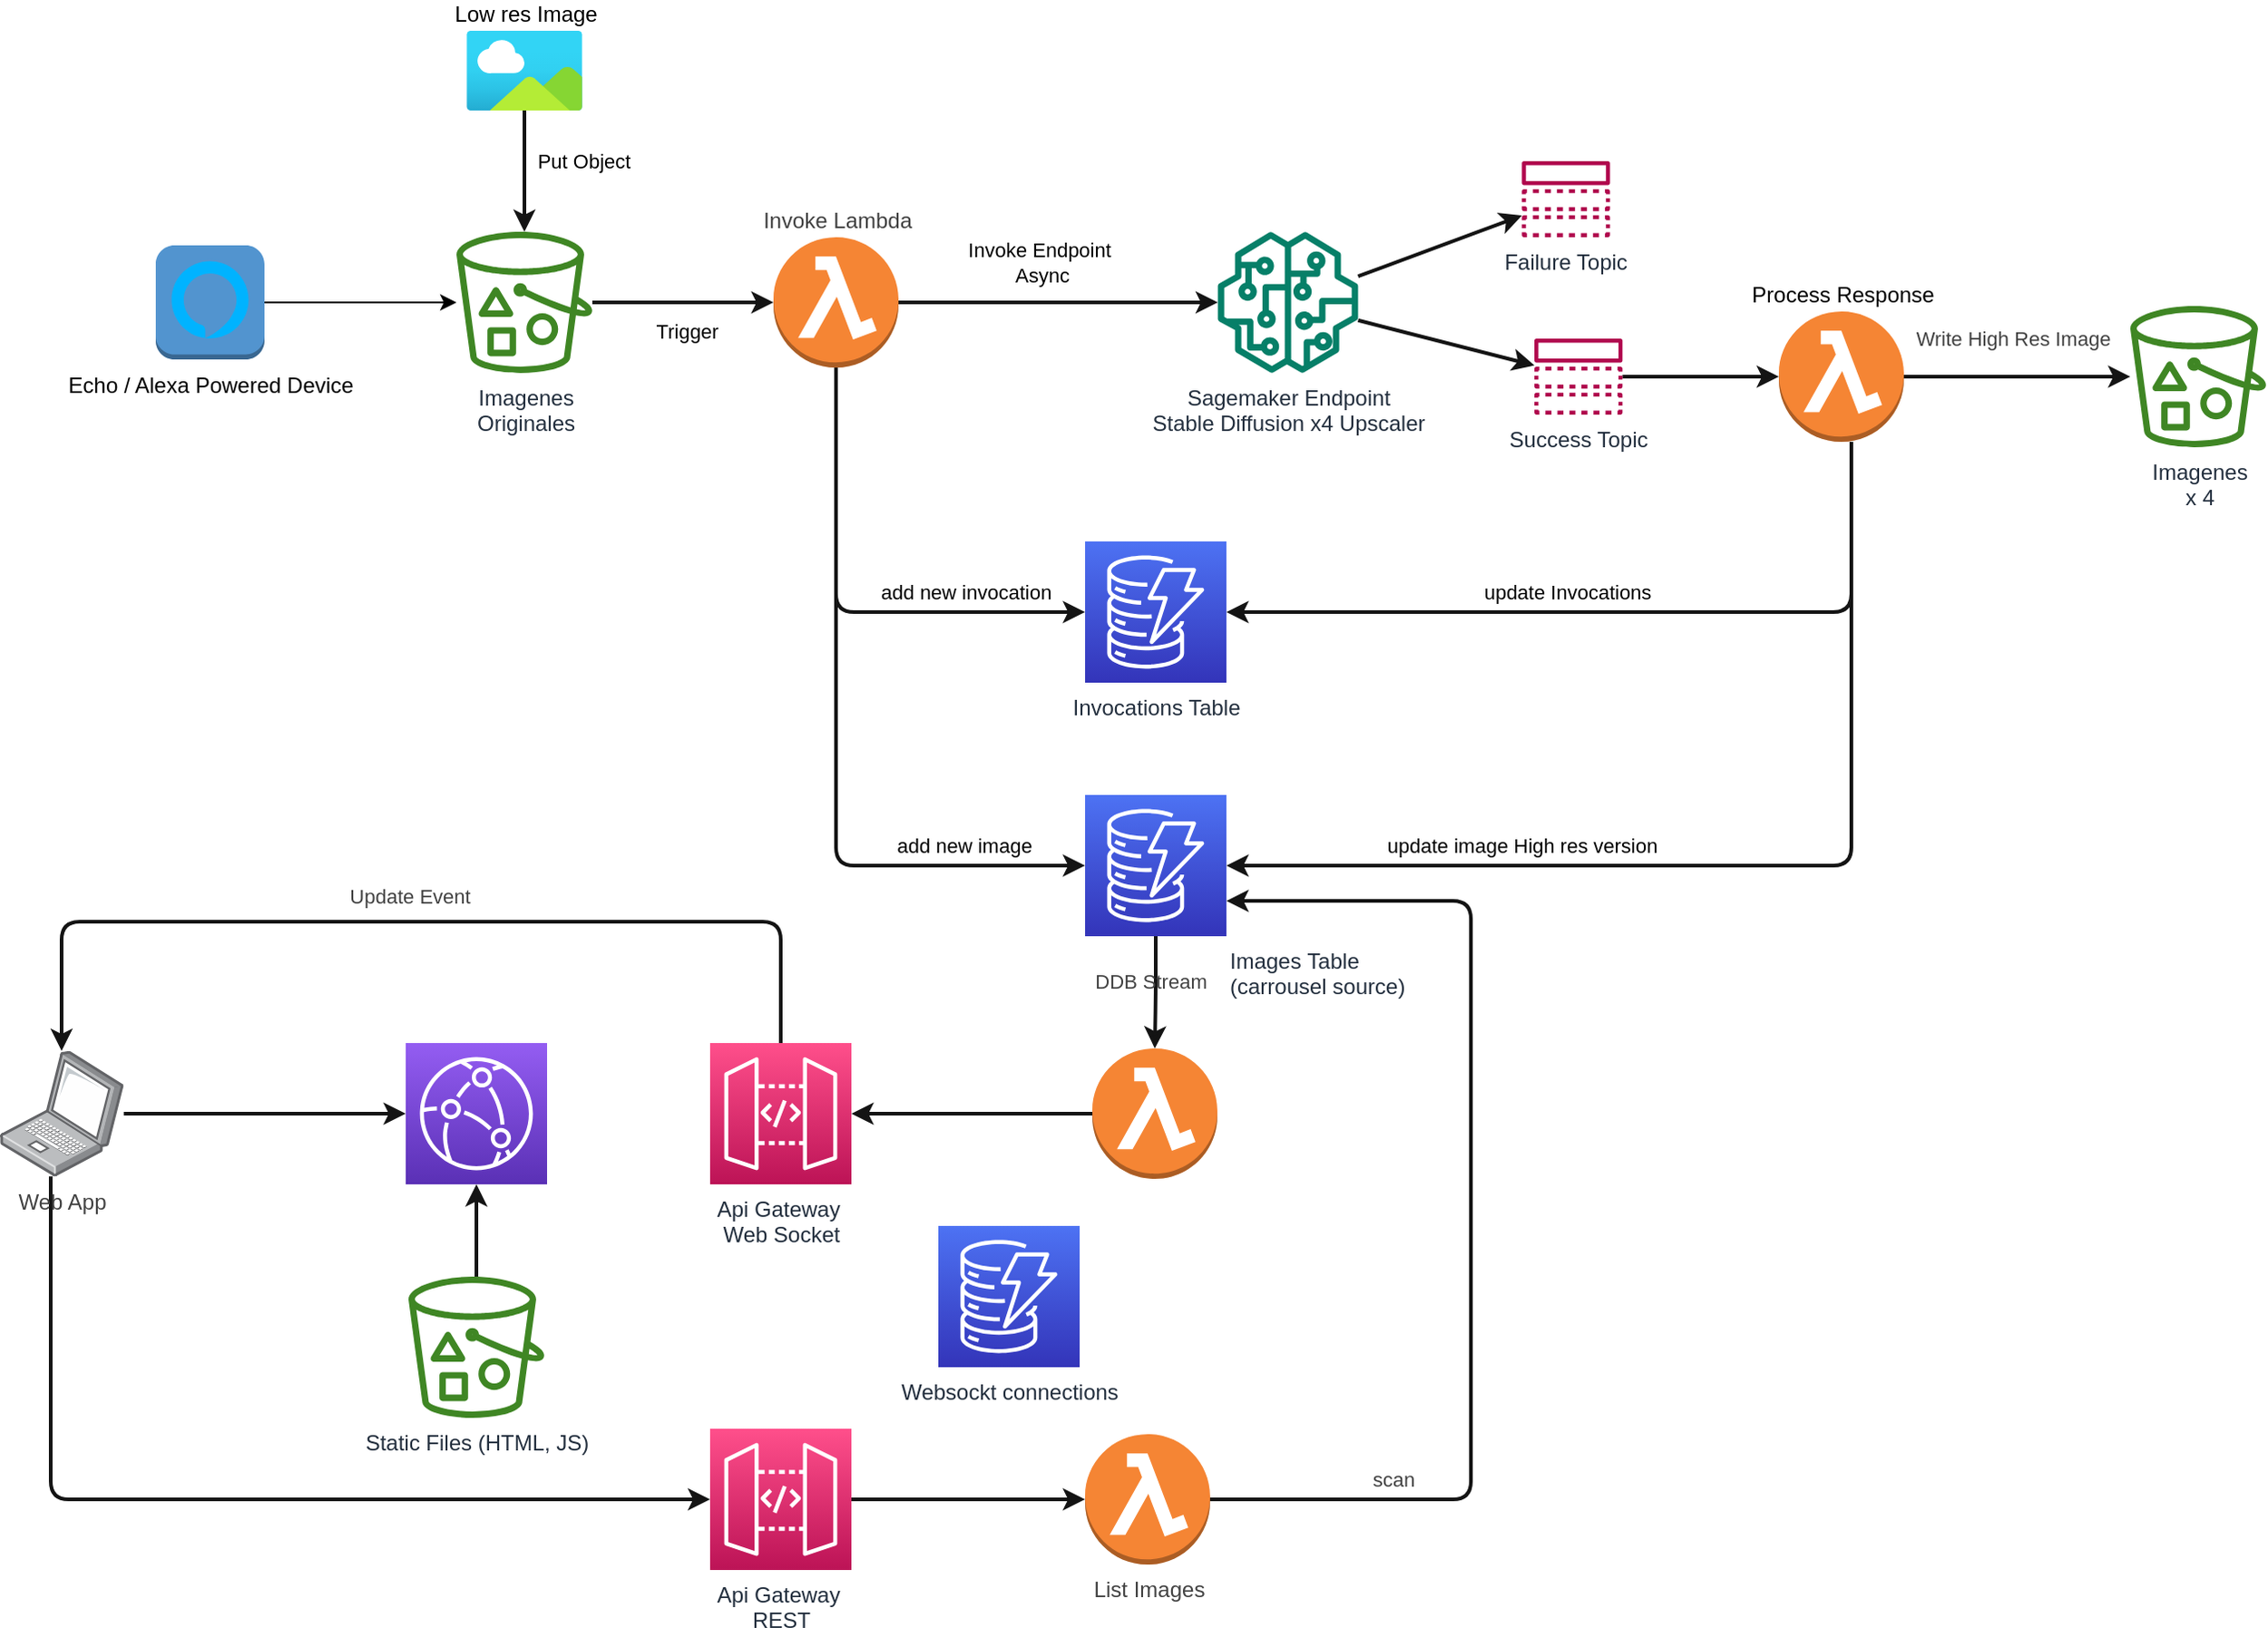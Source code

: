 <mxfile version="21.3.7" type="device">
  <diagram id="WX0rXyM_0L_SHE8-7Snd" name="Página-1">
    <mxGraphModel dx="1909" dy="1335" grid="0" gridSize="14" guides="1" tooltips="1" connect="1" arrows="1" fold="1" page="0" pageScale="1" pageWidth="827" pageHeight="1169" background="#ffffff" math="0" shadow="0">
      <root>
        <mxCell id="0" />
        <mxCell id="1" parent="0" />
        <mxCell id="47" style="edgeStyle=none;html=1;strokeColor=#141414;strokeWidth=2;entryX=0;entryY=0.5;entryDx=0;entryDy=0;entryPerimeter=0;" parent="1" source="2" target="46" edge="1">
          <mxGeometry relative="1" as="geometry">
            <mxPoint x="238" y="140" as="targetPoint" />
          </mxGeometry>
        </mxCell>
        <mxCell id="51" value="Trigger" style="edgeLabel;html=1;align=center;verticalAlign=middle;resizable=0;points=[];fontColor=#000000;labelBackgroundColor=none;" parent="47" vertex="1" connectable="0">
          <mxGeometry x="0.187" y="1" relative="1" as="geometry">
            <mxPoint x="-8" y="17" as="offset" />
          </mxGeometry>
        </mxCell>
        <mxCell id="2" value="Imagenes&lt;br&gt;Originales" style="sketch=0;outlineConnect=0;fontColor=#232F3E;gradientColor=none;fillColor=#3F8624;strokeColor=none;dashed=0;verticalLabelPosition=bottom;verticalAlign=top;align=center;html=1;fontSize=12;fontStyle=0;aspect=fixed;pointerEvents=1;shape=mxgraph.aws4.bucket_with_objects;" parent="1" vertex="1">
          <mxGeometry x="28" y="67" width="75" height="78" as="geometry" />
        </mxCell>
        <mxCell id="49" style="edgeStyle=none;html=1;strokeColor=#141414;strokeWidth=2;" parent="1" source="46" target="48" edge="1">
          <mxGeometry relative="1" as="geometry" />
        </mxCell>
        <mxCell id="50" value="Invoke Endpoint&amp;nbsp;&lt;br&gt;Async" style="edgeLabel;html=1;align=center;verticalAlign=middle;resizable=0;points=[];labelBackgroundColor=none;fontColor=#000000;" parent="49" vertex="1" connectable="0">
          <mxGeometry x="-0.109" relative="1" as="geometry">
            <mxPoint y="-22" as="offset" />
          </mxGeometry>
        </mxCell>
        <mxCell id="59" style="edgeStyle=orthogonalEdgeStyle;rounded=1;html=1;entryX=0;entryY=0.5;entryDx=0;entryDy=0;entryPerimeter=0;strokeColor=#141414;strokeWidth=2;fontColor=#000000;" parent="1" source="46" target="56" edge="1">
          <mxGeometry relative="1" as="geometry">
            <Array as="points">
              <mxPoint x="238" y="277" />
            </Array>
          </mxGeometry>
        </mxCell>
        <mxCell id="72" value="add new invocation" style="edgeLabel;html=1;align=center;verticalAlign=middle;resizable=0;points=[];fontColor=#000000;labelBackgroundColor=none;" parent="59" vertex="1" connectable="0">
          <mxGeometry x="0.416" y="1" relative="1" as="geometry">
            <mxPoint x="13" y="-10" as="offset" />
          </mxGeometry>
        </mxCell>
        <mxCell id="61" style="edgeStyle=orthogonalEdgeStyle;rounded=1;html=1;entryX=0;entryY=0.5;entryDx=0;entryDy=0;entryPerimeter=0;strokeColor=#141414;strokeWidth=2;fontColor=#000000;" parent="1" source="46" target="60" edge="1">
          <mxGeometry relative="1" as="geometry">
            <Array as="points">
              <mxPoint x="238" y="417" />
            </Array>
          </mxGeometry>
        </mxCell>
        <mxCell id="46" value="Invoke Lambda" style="outlineConnect=0;dashed=0;verticalLabelPosition=top;verticalAlign=bottom;align=center;html=1;shape=mxgraph.aws3.lambda_function;fillColor=#F58534;gradientColor=none;fontColor=#424242;labelPosition=center;" parent="1" vertex="1">
          <mxGeometry x="203" y="70" width="69" height="72" as="geometry" />
        </mxCell>
        <mxCell id="53" style="edgeStyle=none;html=1;strokeColor=#141414;strokeWidth=2;fontColor=#000000;" parent="1" source="48" target="52" edge="1">
          <mxGeometry relative="1" as="geometry" />
        </mxCell>
        <mxCell id="55" style="edgeStyle=none;html=1;strokeColor=#141414;strokeWidth=2;fontColor=#000000;" parent="1" source="48" target="54" edge="1">
          <mxGeometry relative="1" as="geometry" />
        </mxCell>
        <mxCell id="48" value="Sagemaker Endpoint&lt;br&gt;Stable Diffusion x4 Upscaler" style="sketch=0;outlineConnect=0;fontColor=#232F3E;gradientColor=none;fillColor=#067F68;strokeColor=none;dashed=0;verticalLabelPosition=bottom;verticalAlign=top;align=center;html=1;fontSize=12;fontStyle=0;aspect=fixed;pointerEvents=1;shape=mxgraph.aws4.sagemaker_model;" parent="1" vertex="1">
          <mxGeometry x="448" y="67" width="78" height="78" as="geometry" />
        </mxCell>
        <mxCell id="52" value="Failure Topic" style="sketch=0;outlineConnect=0;fontColor=#232F3E;gradientColor=none;fillColor=#B0084D;strokeColor=none;dashed=0;verticalLabelPosition=bottom;verticalAlign=top;align=center;html=1;fontSize=12;fontStyle=0;aspect=fixed;pointerEvents=1;shape=mxgraph.aws4.topic;labelBackgroundColor=none;" parent="1" vertex="1">
          <mxGeometry x="616" y="28" width="48.9" height="42" as="geometry" />
        </mxCell>
        <mxCell id="63" style="edgeStyle=orthogonalEdgeStyle;rounded=1;html=1;strokeColor=#141414;strokeWidth=2;fontColor=#000000;" parent="1" source="54" target="62" edge="1">
          <mxGeometry relative="1" as="geometry" />
        </mxCell>
        <mxCell id="54" value="Success Topic" style="sketch=0;outlineConnect=0;fontColor=#232F3E;gradientColor=none;fillColor=#B0084D;strokeColor=none;dashed=0;verticalLabelPosition=bottom;verticalAlign=top;align=center;html=1;fontSize=12;fontStyle=0;aspect=fixed;pointerEvents=1;shape=mxgraph.aws4.topic;labelBackgroundColor=none;" parent="1" vertex="1">
          <mxGeometry x="622.9" y="126" width="48.9" height="42" as="geometry" />
        </mxCell>
        <mxCell id="56" value="Invocations Table" style="sketch=0;points=[[0,0,0],[0.25,0,0],[0.5,0,0],[0.75,0,0],[1,0,0],[0,1,0],[0.25,1,0],[0.5,1,0],[0.75,1,0],[1,1,0],[0,0.25,0],[0,0.5,0],[0,0.75,0],[1,0.25,0],[1,0.5,0],[1,0.75,0]];outlineConnect=0;fontColor=#232F3E;gradientColor=#4D72F3;gradientDirection=north;fillColor=#3334B9;strokeColor=#ffffff;dashed=0;verticalLabelPosition=bottom;verticalAlign=top;align=center;html=1;fontSize=12;fontStyle=0;aspect=fixed;shape=mxgraph.aws4.resourceIcon;resIcon=mxgraph.aws4.dynamodb;labelBackgroundColor=none;" parent="1" vertex="1">
          <mxGeometry x="375" y="238" width="78" height="78" as="geometry" />
        </mxCell>
        <mxCell id="80" style="edgeStyle=orthogonalEdgeStyle;rounded=1;html=1;strokeColor=#141414;strokeWidth=2;fontColor=#424242;" parent="1" source="60" target="79" edge="1">
          <mxGeometry relative="1" as="geometry" />
        </mxCell>
        <mxCell id="83" value="DDB Stream" style="edgeLabel;html=1;align=center;verticalAlign=middle;resizable=0;points=[];fontColor=#424242;labelBackgroundColor=none;" parent="80" vertex="1" connectable="0">
          <mxGeometry x="-0.2" y="-3" relative="1" as="geometry">
            <mxPoint as="offset" />
          </mxGeometry>
        </mxCell>
        <mxCell id="60" value="Images&amp;nbsp;Table&lt;br&gt;(carrousel source)" style="sketch=0;points=[[0,0,0],[0.25,0,0],[0.5,0,0],[0.75,0,0],[1,0,0],[0,1,0],[0.25,1,0],[0.5,1,0],[0.75,1,0],[1,1,0],[0,0.25,0],[0,0.5,0],[0,0.75,0],[1,0.25,0],[1,0.5,0],[1,0.75,0]];outlineConnect=0;fontColor=#232F3E;gradientColor=#4D72F3;gradientDirection=north;fillColor=#3334B9;strokeColor=#ffffff;dashed=0;verticalLabelPosition=bottom;verticalAlign=top;align=left;html=1;fontSize=12;fontStyle=0;aspect=fixed;shape=mxgraph.aws4.resourceIcon;resIcon=mxgraph.aws4.dynamodb;labelBackgroundColor=none;labelPosition=right;" parent="1" vertex="1">
          <mxGeometry x="375" y="378" width="78" height="78" as="geometry" />
        </mxCell>
        <mxCell id="65" style="edgeStyle=orthogonalEdgeStyle;rounded=1;html=1;strokeColor=#141414;strokeWidth=2;fontColor=#000000;" parent="1" source="62" target="64" edge="1">
          <mxGeometry relative="1" as="geometry" />
        </mxCell>
        <mxCell id="74" value="Write High Res Image" style="edgeLabel;html=1;align=center;verticalAlign=middle;resizable=0;points=[];fontColor=#424242;labelBackgroundColor=none;" parent="65" vertex="1" connectable="0">
          <mxGeometry x="-0.037" y="1" relative="1" as="geometry">
            <mxPoint y="-20" as="offset" />
          </mxGeometry>
        </mxCell>
        <mxCell id="66" style="edgeStyle=orthogonalEdgeStyle;rounded=1;html=1;entryX=1;entryY=0.5;entryDx=0;entryDy=0;entryPerimeter=0;strokeColor=#141414;strokeWidth=2;fontColor=#000000;" parent="1" source="62" target="56" edge="1">
          <mxGeometry relative="1" as="geometry">
            <Array as="points">
              <mxPoint x="798" y="277" />
            </Array>
          </mxGeometry>
        </mxCell>
        <mxCell id="68" style="edgeStyle=orthogonalEdgeStyle;rounded=1;html=1;entryX=1;entryY=0.5;entryDx=0;entryDy=0;entryPerimeter=0;strokeColor=#141414;strokeWidth=2;fontColor=#000000;" parent="1" source="62" target="60" edge="1">
          <mxGeometry relative="1" as="geometry">
            <Array as="points">
              <mxPoint x="798" y="417" />
            </Array>
          </mxGeometry>
        </mxCell>
        <mxCell id="62" value="Process Response" style="outlineConnect=0;dashed=0;verticalLabelPosition=top;verticalAlign=bottom;align=center;html=1;shape=mxgraph.aws3.lambda_function;fillColor=#F58534;gradientColor=none;labelBackgroundColor=none;fontColor=#000000;labelPosition=center;" parent="1" vertex="1">
          <mxGeometry x="758" y="111" width="69" height="72" as="geometry" />
        </mxCell>
        <mxCell id="64" value="Imagenes&lt;br&gt;x 4" style="sketch=0;outlineConnect=0;fontColor=#232F3E;gradientColor=none;fillColor=#3F8624;strokeColor=none;dashed=0;verticalLabelPosition=bottom;verticalAlign=top;align=center;html=1;fontSize=12;fontStyle=0;aspect=fixed;pointerEvents=1;shape=mxgraph.aws4.bucket_with_objects;" parent="1" vertex="1">
          <mxGeometry x="952" y="108" width="75" height="78" as="geometry" />
        </mxCell>
        <mxCell id="70" style="edgeStyle=orthogonalEdgeStyle;rounded=1;html=1;strokeColor=#141414;strokeWidth=2;fontColor=#000000;" parent="1" source="69" target="2" edge="1">
          <mxGeometry relative="1" as="geometry" />
        </mxCell>
        <mxCell id="71" value="Put Object" style="edgeLabel;html=1;align=center;verticalAlign=middle;resizable=0;points=[];fontColor=#000000;labelBackgroundColor=none;" parent="70" vertex="1" connectable="0">
          <mxGeometry x="-0.179" y="1" relative="1" as="geometry">
            <mxPoint x="31" as="offset" />
          </mxGeometry>
        </mxCell>
        <mxCell id="69" value="Low res Image" style="aspect=fixed;html=1;points=[];align=center;image;fontSize=12;image=img/lib/azure2/general/Image.svg;labelBackgroundColor=none;fontColor=#000000;labelPosition=center;verticalLabelPosition=top;verticalAlign=bottom;" parent="1" vertex="1">
          <mxGeometry x="33.5" y="-44" width="64" height="44" as="geometry" />
        </mxCell>
        <mxCell id="75" value="update Invocations" style="edgeLabel;html=1;align=center;verticalAlign=middle;resizable=0;points=[];fontColor=#000000;labelBackgroundColor=none;" parent="1" vertex="1" connectable="0">
          <mxGeometry x="640.45" y="266" as="geometry" />
        </mxCell>
        <mxCell id="77" value="add new image" style="edgeLabel;html=1;align=center;verticalAlign=middle;resizable=0;points=[];fontColor=#000000;labelBackgroundColor=none;" parent="1" vertex="1" connectable="0">
          <mxGeometry x="308" y="406" as="geometry" />
        </mxCell>
        <mxCell id="78" value="update image High res version" style="edgeLabel;html=1;align=center;verticalAlign=middle;resizable=0;points=[];fontColor=#000000;labelBackgroundColor=none;" parent="1" vertex="1" connectable="0">
          <mxGeometry x="616" y="406" as="geometry" />
        </mxCell>
        <mxCell id="85" style="edgeStyle=orthogonalEdgeStyle;rounded=1;html=1;strokeColor=#141414;strokeWidth=2;fontColor=#424242;" parent="1" source="79" target="84" edge="1">
          <mxGeometry relative="1" as="geometry" />
        </mxCell>
        <mxCell id="79" value="" style="outlineConnect=0;dashed=0;verticalLabelPosition=bottom;verticalAlign=top;align=center;html=1;shape=mxgraph.aws3.lambda_function;fillColor=#F58534;gradientColor=none;labelBackgroundColor=none;fontColor=#424242;" parent="1" vertex="1">
          <mxGeometry x="379" y="518" width="69" height="72" as="geometry" />
        </mxCell>
        <mxCell id="92" style="edgeStyle=orthogonalEdgeStyle;rounded=1;html=1;strokeColor=#141414;strokeWidth=2;fontColor=#424242;" parent="1" source="84" target="89" edge="1">
          <mxGeometry relative="1" as="geometry">
            <Array as="points">
              <mxPoint x="207" y="448" />
              <mxPoint x="-190" y="448" />
            </Array>
          </mxGeometry>
        </mxCell>
        <mxCell id="93" value="Update Event" style="edgeLabel;html=1;align=center;verticalAlign=middle;resizable=0;points=[];fontColor=#424242;labelBackgroundColor=none;" parent="92" vertex="1" connectable="0">
          <mxGeometry x="0.024" y="1" relative="1" as="geometry">
            <mxPoint x="2" y="-15" as="offset" />
          </mxGeometry>
        </mxCell>
        <mxCell id="84" value="Api Gateway&amp;nbsp;&lt;br&gt;Web Socket" style="sketch=0;points=[[0,0,0],[0.25,0,0],[0.5,0,0],[0.75,0,0],[1,0,0],[0,1,0],[0.25,1,0],[0.5,1,0],[0.75,1,0],[1,1,0],[0,0.25,0],[0,0.5,0],[0,0.75,0],[1,0.25,0],[1,0.5,0],[1,0.75,0]];outlineConnect=0;fontColor=#232F3E;gradientColor=#FF4F8B;gradientDirection=north;fillColor=#BC1356;strokeColor=#ffffff;dashed=0;verticalLabelPosition=bottom;verticalAlign=top;align=center;html=1;fontSize=12;fontStyle=0;aspect=fixed;shape=mxgraph.aws4.resourceIcon;resIcon=mxgraph.aws4.api_gateway;labelBackgroundColor=none;" parent="1" vertex="1">
          <mxGeometry x="168" y="515" width="78" height="78" as="geometry" />
        </mxCell>
        <mxCell id="91" style="edgeStyle=orthogonalEdgeStyle;rounded=1;html=1;strokeColor=#141414;strokeWidth=2;fontColor=#424242;" parent="1" source="86" target="87" edge="1">
          <mxGeometry relative="1" as="geometry" />
        </mxCell>
        <mxCell id="86" value="Static Files (HTML, JS)" style="sketch=0;outlineConnect=0;fontColor=#232F3E;gradientColor=none;fillColor=#3F8624;strokeColor=none;dashed=0;verticalLabelPosition=bottom;verticalAlign=top;align=center;html=1;fontSize=12;fontStyle=0;aspect=fixed;pointerEvents=1;shape=mxgraph.aws4.bucket_with_objects;labelBackgroundColor=none;" parent="1" vertex="1">
          <mxGeometry x="1.5" y="644" width="75" height="78" as="geometry" />
        </mxCell>
        <mxCell id="87" value="" style="sketch=0;points=[[0,0,0],[0.25,0,0],[0.5,0,0],[0.75,0,0],[1,0,0],[0,1,0],[0.25,1,0],[0.5,1,0],[0.75,1,0],[1,1,0],[0,0.25,0],[0,0.5,0],[0,0.75,0],[1,0.25,0],[1,0.5,0],[1,0.75,0]];outlineConnect=0;fontColor=#232F3E;gradientColor=#945DF2;gradientDirection=north;fillColor=#5A30B5;strokeColor=#ffffff;dashed=0;verticalLabelPosition=bottom;verticalAlign=top;align=center;html=1;fontSize=12;fontStyle=0;aspect=fixed;shape=mxgraph.aws4.resourceIcon;resIcon=mxgraph.aws4.cloudfront;labelBackgroundColor=none;" parent="1" vertex="1">
          <mxGeometry y="515" width="78" height="78" as="geometry" />
        </mxCell>
        <mxCell id="90" style="edgeStyle=orthogonalEdgeStyle;rounded=1;html=1;strokeColor=#141414;strokeWidth=2;fontColor=#424242;" parent="1" source="89" target="87" edge="1">
          <mxGeometry relative="1" as="geometry" />
        </mxCell>
        <mxCell id="95" style="edgeStyle=orthogonalEdgeStyle;rounded=1;html=1;entryX=0;entryY=0.5;entryDx=0;entryDy=0;entryPerimeter=0;strokeColor=#141414;strokeWidth=2;fontColor=#424242;" parent="1" source="89" target="94" edge="1">
          <mxGeometry relative="1" as="geometry">
            <Array as="points">
              <mxPoint x="-196" y="767" />
            </Array>
          </mxGeometry>
        </mxCell>
        <mxCell id="89" value="Web App" style="points=[];aspect=fixed;html=1;align=center;shadow=0;dashed=0;image;image=img/lib/allied_telesis/computer_and_terminals/Laptop.svg;labelBackgroundColor=none;fontColor=#424242;" parent="1" vertex="1">
          <mxGeometry x="-224" y="519.35" width="68.32" height="69.3" as="geometry" />
        </mxCell>
        <mxCell id="97" style="edgeStyle=orthogonalEdgeStyle;rounded=1;html=1;strokeColor=#141414;strokeWidth=2;fontColor=#424242;" parent="1" source="94" target="96" edge="1">
          <mxGeometry relative="1" as="geometry" />
        </mxCell>
        <mxCell id="94" value="Api Gateway&amp;nbsp;&lt;br&gt;REST" style="sketch=0;points=[[0,0,0],[0.25,0,0],[0.5,0,0],[0.75,0,0],[1,0,0],[0,1,0],[0.25,1,0],[0.5,1,0],[0.75,1,0],[1,1,0],[0,0.25,0],[0,0.5,0],[0,0.75,0],[1,0.25,0],[1,0.5,0],[1,0.75,0]];outlineConnect=0;fontColor=#232F3E;gradientColor=#FF4F8B;gradientDirection=north;fillColor=#BC1356;strokeColor=#ffffff;dashed=0;verticalLabelPosition=bottom;verticalAlign=top;align=center;html=1;fontSize=12;fontStyle=0;aspect=fixed;shape=mxgraph.aws4.resourceIcon;resIcon=mxgraph.aws4.api_gateway;labelBackgroundColor=none;" parent="1" vertex="1">
          <mxGeometry x="168" y="728" width="78" height="78" as="geometry" />
        </mxCell>
        <mxCell id="98" style="edgeStyle=orthogonalEdgeStyle;rounded=1;html=1;entryX=1;entryY=0.75;entryDx=0;entryDy=0;entryPerimeter=0;strokeColor=#141414;strokeWidth=2;fontColor=#424242;" parent="1" source="96" target="60" edge="1">
          <mxGeometry relative="1" as="geometry">
            <Array as="points">
              <mxPoint x="588" y="767" />
              <mxPoint x="588" y="437" />
            </Array>
          </mxGeometry>
        </mxCell>
        <mxCell id="99" value="scan" style="edgeLabel;html=1;align=center;verticalAlign=middle;resizable=0;points=[];fontColor=#424242;labelBackgroundColor=none;" parent="98" vertex="1" connectable="0">
          <mxGeometry x="-0.669" relative="1" as="geometry">
            <mxPoint y="-11" as="offset" />
          </mxGeometry>
        </mxCell>
        <mxCell id="96" value="List Images" style="outlineConnect=0;dashed=0;verticalLabelPosition=bottom;verticalAlign=top;align=center;html=1;shape=mxgraph.aws3.lambda_function;fillColor=#F58534;gradientColor=none;labelBackgroundColor=none;fontColor=#424242;" parent="1" vertex="1">
          <mxGeometry x="375" y="731" width="69" height="72" as="geometry" />
        </mxCell>
        <mxCell id="JkbdstEVMzigY_U7HWAo-99" value="Websockt connections" style="sketch=0;points=[[0,0,0],[0.25,0,0],[0.5,0,0],[0.75,0,0],[1,0,0],[0,1,0],[0.25,1,0],[0.5,1,0],[0.75,1,0],[1,1,0],[0,0.25,0],[0,0.5,0],[0,0.75,0],[1,0.25,0],[1,0.5,0],[1,0.75,0]];outlineConnect=0;fontColor=#232F3E;gradientColor=#4D72F3;gradientDirection=north;fillColor=#3334B9;strokeColor=#ffffff;dashed=0;verticalLabelPosition=bottom;verticalAlign=top;align=center;html=1;fontSize=12;fontStyle=0;aspect=fixed;shape=mxgraph.aws4.resourceIcon;resIcon=mxgraph.aws4.dynamodb;labelBackgroundColor=none;labelPosition=center;" parent="1" vertex="1">
          <mxGeometry x="294" y="616" width="78" height="78" as="geometry" />
        </mxCell>
        <mxCell id="4EiG_fBjDA7kAGjPOoVV-100" style="edgeStyle=orthogonalEdgeStyle;rounded=0;orthogonalLoop=1;jettySize=auto;html=1;" edge="1" parent="1" source="4EiG_fBjDA7kAGjPOoVV-99" target="2">
          <mxGeometry relative="1" as="geometry" />
        </mxCell>
        <mxCell id="4EiG_fBjDA7kAGjPOoVV-99" value="Echo / Alexa Powered Device" style="outlineConnect=0;dashed=0;verticalLabelPosition=bottom;verticalAlign=top;align=center;html=1;shape=mxgraph.aws3.alexa_voice_service;fillColor=#5294CF;gradientColor=none;" vertex="1" parent="1">
          <mxGeometry x="-138" y="74.5" width="60" height="63" as="geometry" />
        </mxCell>
      </root>
    </mxGraphModel>
  </diagram>
</mxfile>
